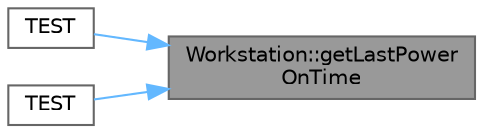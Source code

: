 digraph "Workstation::getLastPowerOnTime"
{
 // LATEX_PDF_SIZE
  bgcolor="transparent";
  edge [fontname=Helvetica,fontsize=10,labelfontname=Helvetica,labelfontsize=10];
  node [fontname=Helvetica,fontsize=10,shape=box,height=0.2,width=0.4];
  rankdir="RL";
  Node1 [id="Node000001",label="Workstation::getLastPower\lOnTime",height=0.2,width=0.4,color="gray40", fillcolor="grey60", style="filled", fontcolor="black",tooltip="Возвращает время последнего включения."];
  Node1 -> Node2 [id="edge1_Node000001_Node000002",dir="back",color="steelblue1",style="solid",tooltip=" "];
  Node2 [id="Node000002",label="TEST",height=0.2,width=0.4,color="grey40", fillcolor="white", style="filled",URL="$group__workstation__printer__tests.html#ga85e995d8b430fead2002982781237612",tooltip=" "];
  Node1 -> Node3 [id="edge2_Node000001_Node000003",dir="back",color="steelblue1",style="solid",tooltip=" "];
  Node3 [id="Node000003",label="TEST",height=0.2,width=0.4,color="grey40", fillcolor="white", style="filled",URL="$group__workstation__printer__tests.html#ga8480b4e33bb59c295d84ae8c965fff06",tooltip=" "];
}
